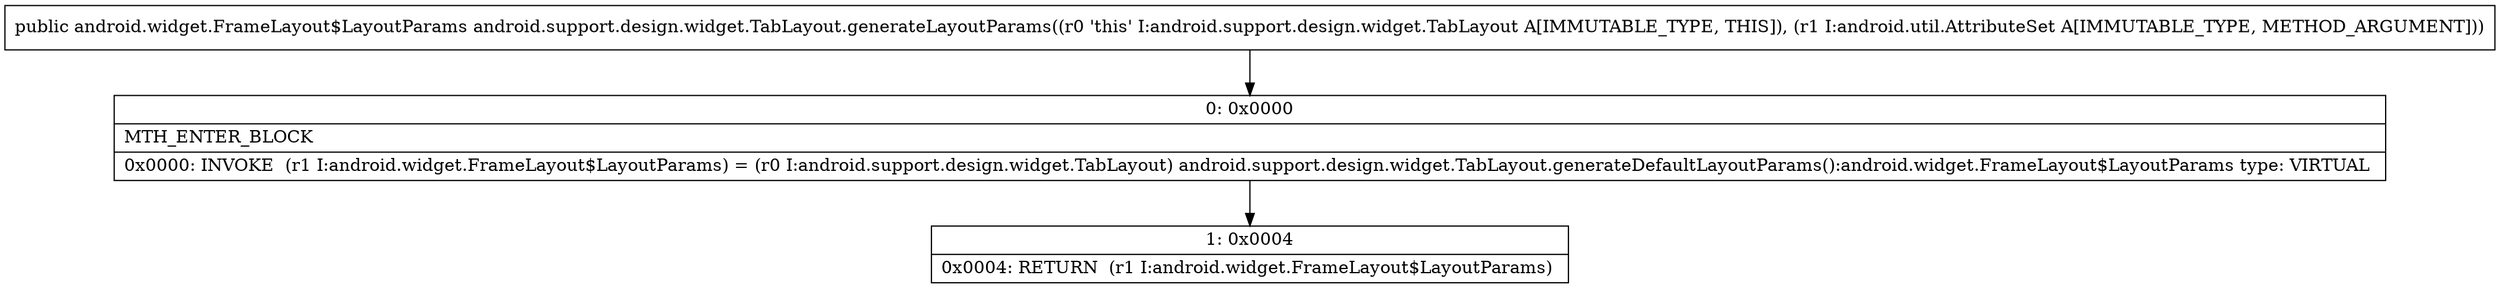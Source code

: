 digraph "CFG forandroid.support.design.widget.TabLayout.generateLayoutParams(Landroid\/util\/AttributeSet;)Landroid\/widget\/FrameLayout$LayoutParams;" {
Node_0 [shape=record,label="{0\:\ 0x0000|MTH_ENTER_BLOCK\l|0x0000: INVOKE  (r1 I:android.widget.FrameLayout$LayoutParams) = (r0 I:android.support.design.widget.TabLayout) android.support.design.widget.TabLayout.generateDefaultLayoutParams():android.widget.FrameLayout$LayoutParams type: VIRTUAL \l}"];
Node_1 [shape=record,label="{1\:\ 0x0004|0x0004: RETURN  (r1 I:android.widget.FrameLayout$LayoutParams) \l}"];
MethodNode[shape=record,label="{public android.widget.FrameLayout$LayoutParams android.support.design.widget.TabLayout.generateLayoutParams((r0 'this' I:android.support.design.widget.TabLayout A[IMMUTABLE_TYPE, THIS]), (r1 I:android.util.AttributeSet A[IMMUTABLE_TYPE, METHOD_ARGUMENT])) }"];
MethodNode -> Node_0;
Node_0 -> Node_1;
}

